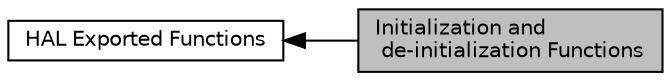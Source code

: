 digraph "Initialization and de-initialization Functions"
{
  edge [fontname="Helvetica",fontsize="10",labelfontname="Helvetica",labelfontsize="10"];
  node [fontname="Helvetica",fontsize="10",shape=record];
  rankdir=LR;
  Node0 [label="Initialization and\l de-initialization Functions",height=0.2,width=0.4,color="black", fillcolor="grey75", style="filled", fontcolor="black"];
  Node1 [label="HAL Exported Functions",height=0.2,width=0.4,color="black", fillcolor="white", style="filled",URL="$group___h_a_l___exported___functions.html"];
  Node1->Node0 [shape=plaintext, dir="back", style="solid"];
}
